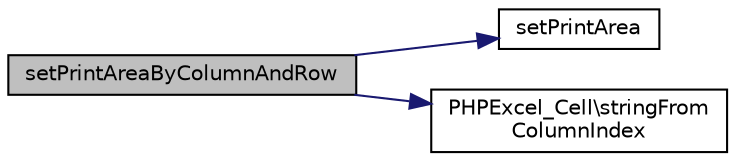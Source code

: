 digraph "setPrintAreaByColumnAndRow"
{
  edge [fontname="Helvetica",fontsize="10",labelfontname="Helvetica",labelfontsize="10"];
  node [fontname="Helvetica",fontsize="10",shape=record];
  rankdir="LR";
  Node70 [label="setPrintAreaByColumnAndRow",height=0.2,width=0.4,color="black", fillcolor="grey75", style="filled", fontcolor="black"];
  Node70 -> Node71 [color="midnightblue",fontsize="10",style="solid",fontname="Helvetica"];
  Node71 [label="setPrintArea",height=0.2,width=0.4,color="black", fillcolor="white", style="filled",URL="$class_p_h_p_excel___worksheet___page_setup.html#a071f4c5b098c0406a2e108ae2f97c7c9"];
  Node70 -> Node72 [color="midnightblue",fontsize="10",style="solid",fontname="Helvetica"];
  Node72 [label="PHPExcel_Cell\\stringFrom\lColumnIndex",height=0.2,width=0.4,color="black", fillcolor="white", style="filled",URL="$class_p_h_p_excel___cell.html#ab5501b4cf2f8cd0af389ad4096fb9387"];
}
